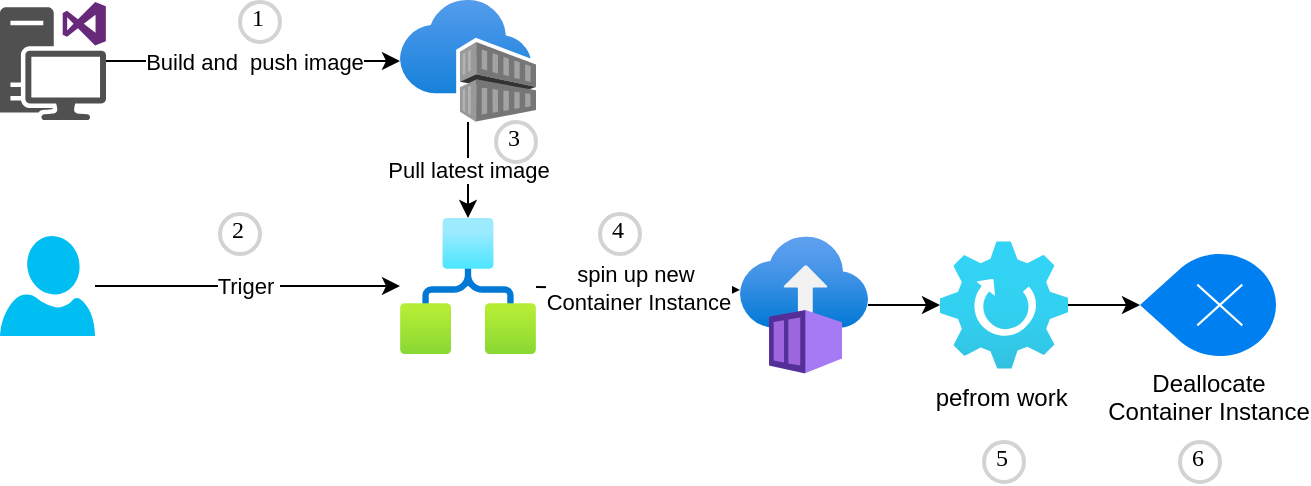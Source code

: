 <mxfile version="20.8.10" type="device"><diagram name="Page-1" id="fdBHql0tGc3MeZOkujgP"><mxGraphModel dx="780" dy="504" grid="1" gridSize="10" guides="1" tooltips="1" connect="1" arrows="1" fold="1" page="1" pageScale="1" pageWidth="850" pageHeight="1100" math="0" shadow="0"><root><mxCell id="0"/><mxCell id="1" parent="0"/><mxCell id="z3jbbEiCAYbqGLBFxbOr-10" value="spin up new&amp;nbsp;&lt;br&gt;Container Instance" style="edgeStyle=none;rounded=0;orthogonalLoop=1;jettySize=auto;html=1;entryX=0;entryY=0.391;entryDx=0;entryDy=0;entryPerimeter=0;" parent="1" source="z3jbbEiCAYbqGLBFxbOr-1" target="z3jbbEiCAYbqGLBFxbOr-9" edge="1"><mxGeometry relative="1" as="geometry"/></mxCell><mxCell id="z3jbbEiCAYbqGLBFxbOr-1" value="" style="aspect=fixed;html=1;points=[];align=center;image;fontSize=12;image=img/lib/azure2/internet_of_things/Logic_Apps.svg;" parent="1" vertex="1"><mxGeometry x="280" y="238" width="68" height="68" as="geometry"/></mxCell><mxCell id="z3jbbEiCAYbqGLBFxbOr-4" value="Build&amp;nbsp;and&amp;nbsp; push image" style="edgeStyle=orthogonalEdgeStyle;rounded=0;orthogonalLoop=1;jettySize=auto;html=1;" parent="1" source="z3jbbEiCAYbqGLBFxbOr-2" target="z3jbbEiCAYbqGLBFxbOr-3" edge="1"><mxGeometry relative="1" as="geometry"/></mxCell><mxCell id="z3jbbEiCAYbqGLBFxbOr-2" value="" style="sketch=0;pointerEvents=1;shadow=0;dashed=0;html=1;strokeColor=none;fillColor=#505050;labelPosition=center;verticalLabelPosition=bottom;verticalAlign=top;outlineConnect=0;align=center;shape=mxgraph.office.devices.workstation_visual_studio;" parent="1" vertex="1"><mxGeometry x="80" y="130" width="53" height="59" as="geometry"/></mxCell><mxCell id="z3jbbEiCAYbqGLBFxbOr-8" value="Pull latest image" style="edgeStyle=none;rounded=0;orthogonalLoop=1;jettySize=auto;html=1;" parent="1" source="z3jbbEiCAYbqGLBFxbOr-3" target="z3jbbEiCAYbqGLBFxbOr-1" edge="1"><mxGeometry relative="1" as="geometry"/></mxCell><mxCell id="z3jbbEiCAYbqGLBFxbOr-3" value="" style="aspect=fixed;html=1;points=[];align=center;image;fontSize=12;image=img/lib/azure2/containers/Container_Registries.svg;" parent="1" vertex="1"><mxGeometry x="280" y="129" width="68" height="61" as="geometry"/></mxCell><mxCell id="z3jbbEiCAYbqGLBFxbOr-7" value="Triger&amp;nbsp;" style="rounded=0;orthogonalLoop=1;jettySize=auto;html=1;" parent="1" source="z3jbbEiCAYbqGLBFxbOr-6" target="z3jbbEiCAYbqGLBFxbOr-1" edge="1"><mxGeometry relative="1" as="geometry"/></mxCell><mxCell id="z3jbbEiCAYbqGLBFxbOr-6" value="" style="verticalLabelPosition=bottom;html=1;verticalAlign=top;align=center;strokeColor=none;fillColor=#00BEF2;shape=mxgraph.azure.user;" parent="1" vertex="1"><mxGeometry x="80" y="247" width="47.5" height="50" as="geometry"/></mxCell><mxCell id="z3jbbEiCAYbqGLBFxbOr-13" value="" style="edgeStyle=none;rounded=0;orthogonalLoop=1;jettySize=auto;html=1;" parent="1" source="z3jbbEiCAYbqGLBFxbOr-9" target="z3jbbEiCAYbqGLBFxbOr-11" edge="1"><mxGeometry relative="1" as="geometry"/></mxCell><mxCell id="z3jbbEiCAYbqGLBFxbOr-9" value="" style="aspect=fixed;html=1;points=[];align=center;image;fontSize=12;image=img/lib/azure2/containers/Container_Instances.svg;" parent="1" vertex="1"><mxGeometry x="450" y="247" width="64" height="69" as="geometry"/></mxCell><mxCell id="z3jbbEiCAYbqGLBFxbOr-14" value="" style="edgeStyle=none;rounded=0;orthogonalLoop=1;jettySize=auto;html=1;" parent="1" source="z3jbbEiCAYbqGLBFxbOr-11" target="z3jbbEiCAYbqGLBFxbOr-12" edge="1"><mxGeometry relative="1" as="geometry"/></mxCell><mxCell id="z3jbbEiCAYbqGLBFxbOr-11" value="pefrom work&amp;nbsp;" style="aspect=fixed;html=1;points=[];align=center;image;fontSize=12;image=img/lib/azure2/general/Gear.svg;" parent="1" vertex="1"><mxGeometry x="550" y="249.5" width="64" height="64" as="geometry"/></mxCell><mxCell id="z3jbbEiCAYbqGLBFxbOr-12" value="Deallocate&lt;br&gt;Container Instance&lt;br&gt;&lt;span id=&quot;docs-internal-guid-e8dff76f-7fff-0543-76bc-3eec3bc4fa97&quot;&gt;&lt;/span&gt;" style="html=1;verticalLabelPosition=bottom;labelBackgroundColor=#ffffff;verticalAlign=top;shadow=0;dashed=0;strokeWidth=2;shape=mxgraph.ios7.misc.remove;fillColor=#0080f0;strokeColor=#ffffff;sketch=0;" parent="1" vertex="1"><mxGeometry x="650" y="256" width="68" height="51" as="geometry"/></mxCell><mxCell id="9UZg0vBfAlzBZ3q0aVkz-1" value="1" style="ellipse;whiteSpace=wrap;html=1;aspect=fixed;strokeWidth=2;fontFamily=Tahoma;spacingBottom=4;spacingRight=2;strokeColor=#d3d3d3;" parent="1" vertex="1"><mxGeometry x="200" y="130" width="20" height="20" as="geometry"/></mxCell><mxCell id="9UZg0vBfAlzBZ3q0aVkz-2" value="2" style="ellipse;whiteSpace=wrap;html=1;aspect=fixed;strokeWidth=2;fontFamily=Tahoma;spacingBottom=4;spacingRight=2;strokeColor=#d3d3d3;" parent="1" vertex="1"><mxGeometry x="190" y="236" width="20" height="20" as="geometry"/></mxCell><mxCell id="9UZg0vBfAlzBZ3q0aVkz-3" value="3" style="ellipse;whiteSpace=wrap;html=1;aspect=fixed;strokeWidth=2;fontFamily=Tahoma;spacingBottom=4;spacingRight=2;strokeColor=#d3d3d3;" parent="1" vertex="1"><mxGeometry x="328" y="190" width="20" height="20" as="geometry"/></mxCell><mxCell id="9UZg0vBfAlzBZ3q0aVkz-4" value="4" style="ellipse;whiteSpace=wrap;html=1;aspect=fixed;strokeWidth=2;fontFamily=Tahoma;spacingBottom=4;spacingRight=2;strokeColor=#d3d3d3;" parent="1" vertex="1"><mxGeometry x="380" y="236" width="20" height="20" as="geometry"/></mxCell><mxCell id="9UZg0vBfAlzBZ3q0aVkz-6" value="5" style="ellipse;whiteSpace=wrap;html=1;aspect=fixed;strokeWidth=2;fontFamily=Tahoma;spacingBottom=4;spacingRight=2;strokeColor=#d3d3d3;" parent="1" vertex="1"><mxGeometry x="572" y="350" width="20" height="20" as="geometry"/></mxCell><mxCell id="9UZg0vBfAlzBZ3q0aVkz-7" value="6" style="ellipse;whiteSpace=wrap;html=1;aspect=fixed;strokeWidth=2;fontFamily=Tahoma;spacingBottom=4;spacingRight=2;strokeColor=#d3d3d3;" parent="1" vertex="1"><mxGeometry x="670" y="350" width="20" height="20" as="geometry"/></mxCell></root></mxGraphModel></diagram></mxfile>